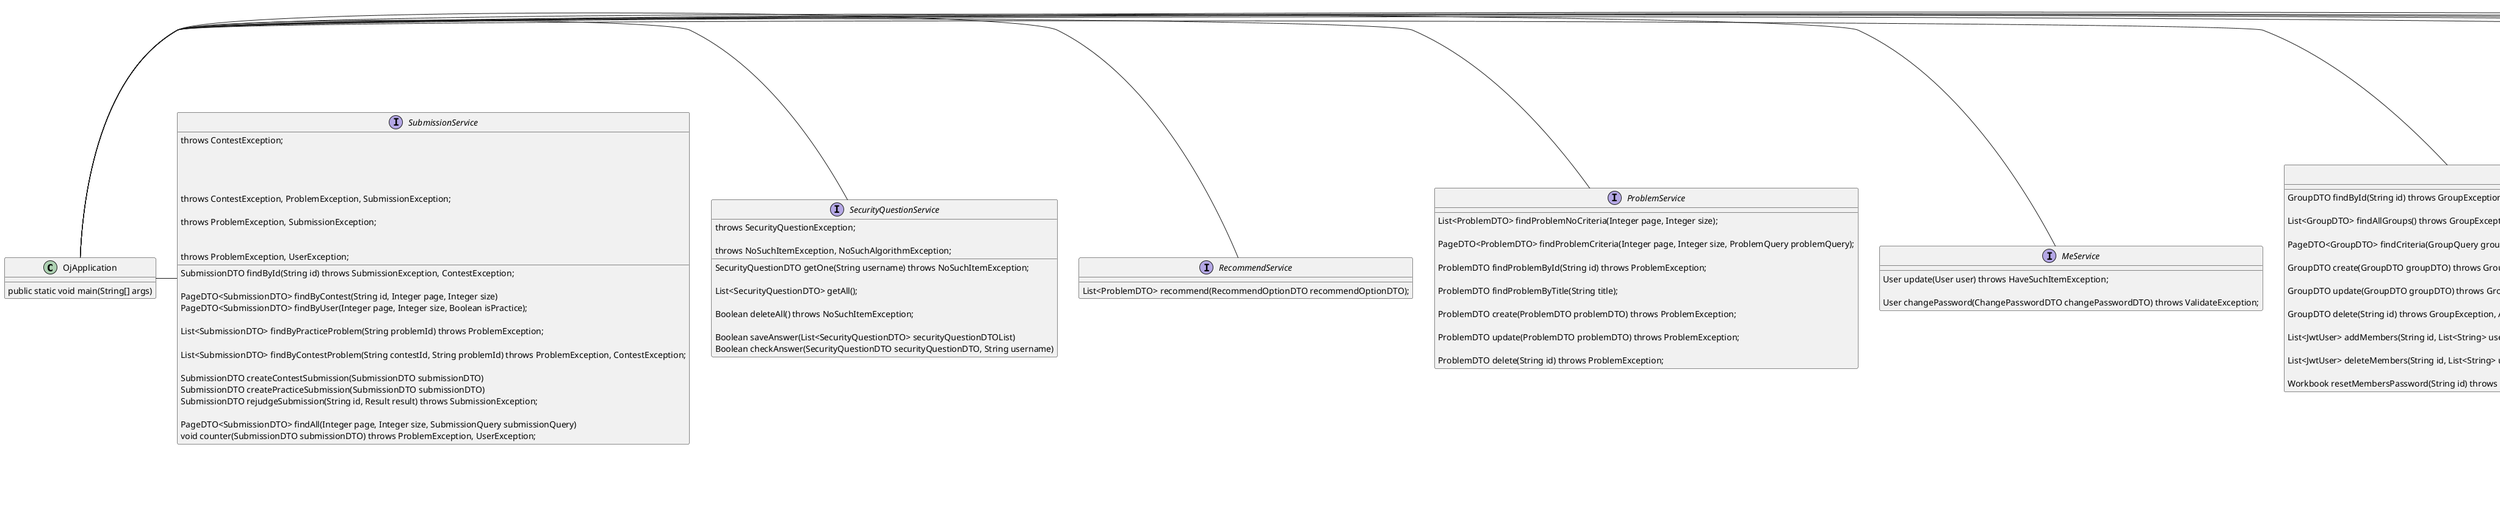 @startuml

class OjApplication {

  public static void main(String[] args)
}

interface AnnouncementService {

  List<AnnouncementDTO> findAnnouncements(int page, int size)

  AnnouncementDTO findAnnouncementById(String id);

  AnnouncementDTO create(AnnouncementDTO announcementDTO);

  AnnouncementDTO update(AnnouncementDTO announcementDTO);

  AnnouncementDTO delete(String id);
}

interface AuthenticationService {

  User register(UserDTO userDTO);

  User forgotPassword(String password);

  String login(String username, String password);

  String refresh(String token);

  void counter(AuthLogDTO authLogDTO);
}

interface ContestService {

  ContestDTO create(ContestDTO contestDTO);

  void delete(String id);

  ContestDTO update(ContestDTO contestDTO);

  ContestDTO partUpdate(ContestDTO contestDTO);

  ContestDTO findById(String id);

  List<RankingUserDTO> addUsersByGroups(List<String> groupIdList, String contestId);

  List<RankingUserDTO> getUsers(String id);

  List<RankingUserDTO> addUsers(List<String> userIdList, String contestId);

  void deleteUsers(List<String> userIdList, String id);

  PageDTO<ContestDTO> findCriteria(Integer page, Integer size, ContestQuery contestQuery);

  List<ProblemDTO> addProblems(List<String> problemIdList, String contestId);

  void addProblem(String problemId, String contestId, Integer score);

  void deleteProblems(List<String> problemIdList, String contestId);

  List<ProblemDTO> findAllProblems(String id);

  ProblemDTO findOneProblem(String contestId, String problemId);

  ContestDTO setContestStatus(String id, ContestOption option);

  void joinContest(String id, String password);

  RankingDTO getRanking(String id, RankingQuery query);

  Workbook exportRanking(String id, RankingQuery query);
}

interface FileUploadService {

  String uploadFile(MultipartFile file, HttpServletRequest request);

  String saveFile(String tempPath, String relativeDirectory);
}

interface GroupService {

  GroupDTO findById(String id) throws GroupException;

  List<GroupDTO> findAllGroups() throws GroupException;

  PageDTO<GroupDTO> findCriteria(GroupQuery groupQuery, Integer page, Integer size);

  GroupDTO create(GroupDTO groupDTO) throws GroupException;

  GroupDTO update(GroupDTO groupDTO) throws GroupException, AuthorizationException;

  GroupDTO delete(String id) throws GroupException, AuthorizationException;

  List<JwtUser> addMembers(String id, List<String> usersId) throws UserException, GroupException, AuthorizationException;

  List<JwtUser> deleteMembers(String id, List<String> userId) throws GroupException, UserException, AuthorizationException;

  Workbook resetMembersPassword(String id) throws GroupException;
}

interface MeService {

  User update(User user) throws HaveSuchItemException;

  User changePassword(ChangePasswordDTO changePasswordDTO) throws ValidateException;
}

interface ProblemService {

  List<ProblemDTO> findProblemNoCriteria(Integer page, Integer size);

  PageDTO<ProblemDTO> findProblemCriteria(Integer page, Integer size, ProblemQuery problemQuery);

  ProblemDTO findProblemById(String id) throws ProblemException;

  ProblemDTO findProblemByTitle(String title);

  ProblemDTO create(ProblemDTO problemDTO) throws ProblemException;

  ProblemDTO update(ProblemDTO problemDTO) throws ProblemException;

  ProblemDTO delete(String id) throws ProblemException;
}

interface RecommendService {
    List<ProblemDTO> recommend(RecommendOptionDTO recommendOptionDTO);
}

interface SecurityQuestionService {

  SecurityQuestionDTO getOne(String username) throws NoSuchItemException;

  List<SecurityQuestionDTO> getAll();

  Boolean deleteAll() throws NoSuchItemException;

  Boolean saveAnswer(List<SecurityQuestionDTO> securityQuestionDTOList)
      throws SecurityQuestionException;

  Boolean checkAnswer(SecurityQuestionDTO securityQuestionDTO, String username)
      throws NoSuchItemException, NoSuchAlgorithmException;
}

interface SubmissionService {

  SubmissionDTO findById(String id) throws SubmissionException, ContestException;

    PageDTO<SubmissionDTO> findByContest(String id, Integer page, Integer size)
      throws ContestException;

  PageDTO<SubmissionDTO> findByUser(Integer page, Integer size, Boolean isPractice);

    List<SubmissionDTO> findByPracticeProblem(String problemId) throws ProblemException;

    List<SubmissionDTO> findByContestProblem(String contestId, String problemId) throws ProblemException, ContestException;

  SubmissionDTO createContestSubmission(SubmissionDTO submissionDTO)
      throws ContestException, ProblemException, SubmissionException;

  SubmissionDTO createPracticeSubmission(SubmissionDTO submissionDTO)
      throws ProblemException, SubmissionException;

  SubmissionDTO rejudgeSubmission(String id, Result result) throws SubmissionException;

  PageDTO<SubmissionDTO> findAll(Integer page, Integer size, SubmissionQuery submissionQuery)
      throws ProblemException, UserException;

  void counter(SubmissionDTO submissionDTO) throws ProblemException, UserException;
}

interface UserService {

  PageDTO<JwtUser> getUserRanking(Integer page, Integer size);

  PageDTO<JwtUser> getAllUsers(Integer page, Integer size, UserQuery userQuery);

  JwtUser getOne(String id) throws UserException;

  JwtUser create(UserDTO userDTO) throws UserException;

  JwtUser update(UserDTO userDTO) throws UserException;

  void delete(List<String> id) throws UserException;

  PageDTO<JwtUser> generateUser(String groupId, Long quantity) throws GroupException;

  PageDTO<JwtUser> generateUser(String groupId, File excel) throws GroupException, FileException;

}

OjApplication -right- UserService
OjApplication -right- ContestService
OjApplication -right- AnnouncementService
OjApplication -right- AuthenticationService
OjApplication -right- FileUploadService
OjApplication -right- GroupService
OjApplication -right- MeService
OjApplication -right- ProblemService
OjApplication -right- RecommendService
OjApplication -right- SecurityQuestionService
OjApplication -right- SubmissionService


@enduml